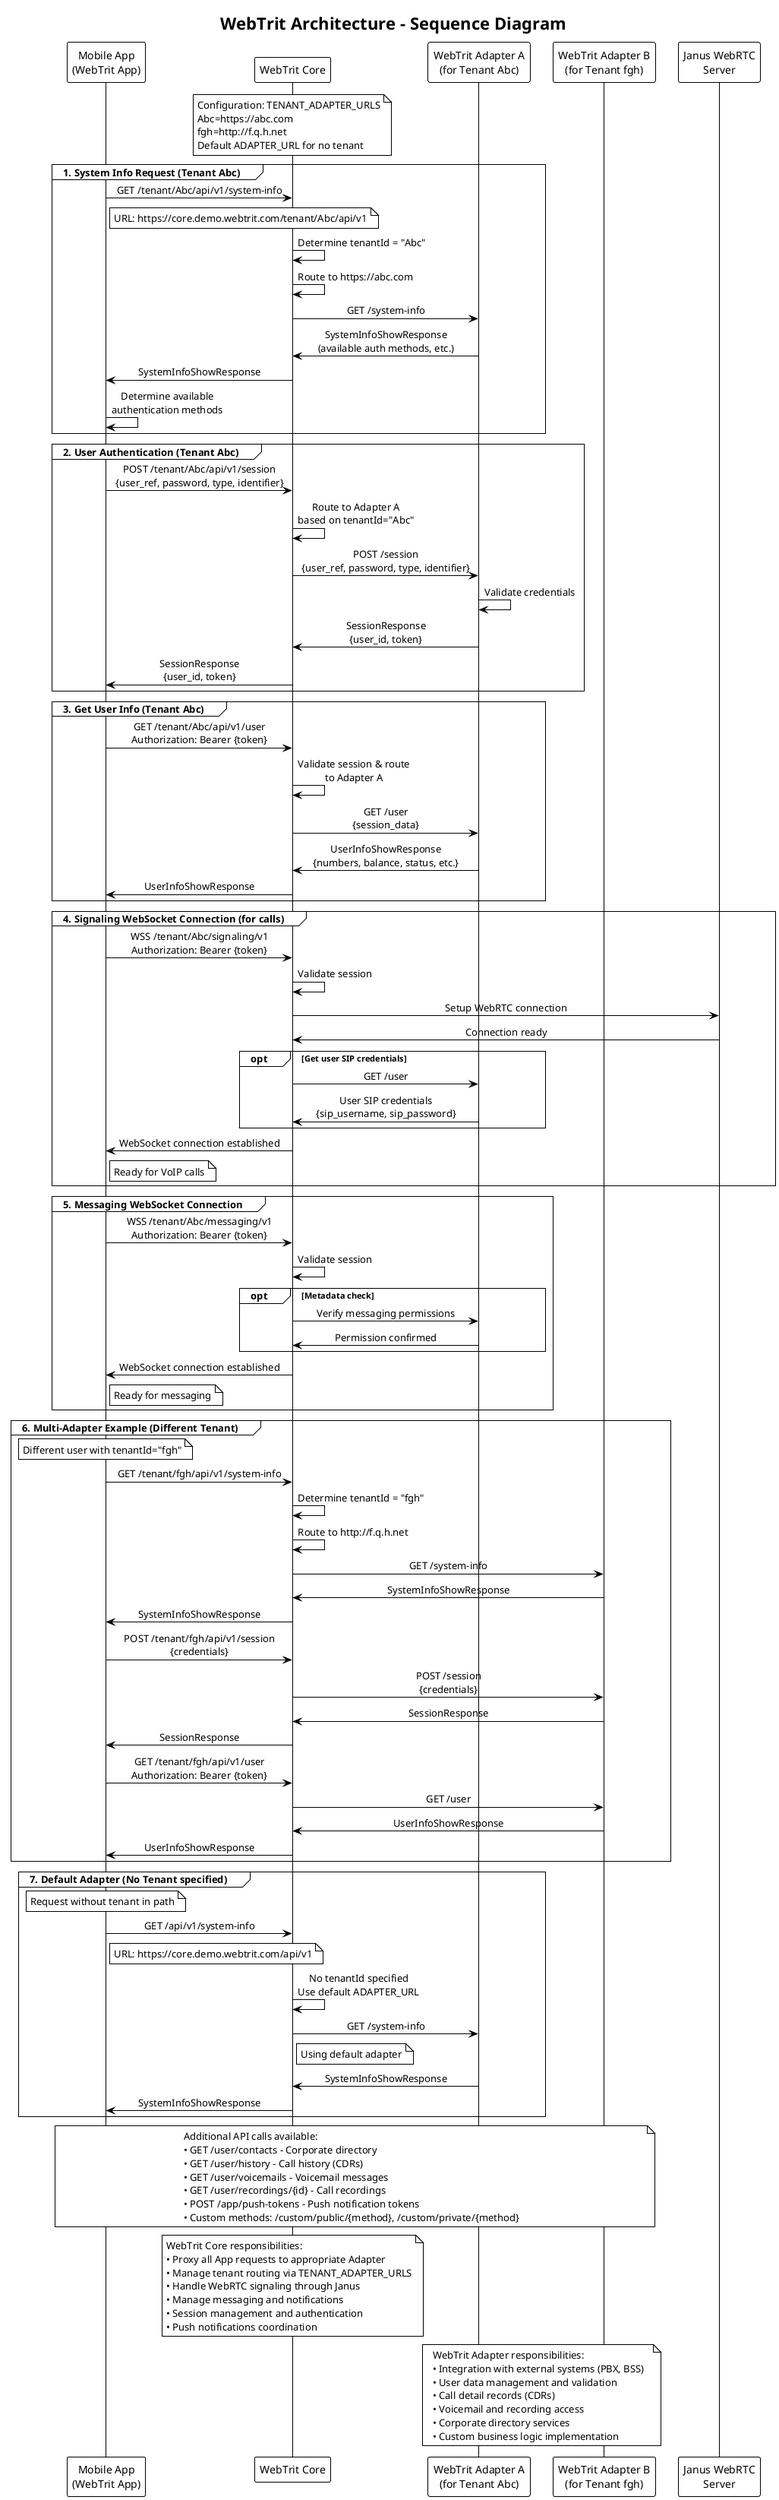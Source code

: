 @startuml WebTrit_Architecture_Sequence
!theme plain
skinparam backgroundColor white
skinparam handwritten false
skinparam sequenceMessageAlign center

title WebTrit Architecture - Sequence Diagram

participant "Mobile App\n(WebTrit App)" as App
participant "WebTrit Core" as Core  
participant "WebTrit Adapter A\n(for Tenant Abc)" as AdapterA
participant "WebTrit Adapter B\n(for Tenant fgh)" as AdapterB
participant "Janus WebRTC\nServer" as Janus

note over Core
Configuration: TENANT_ADAPTER_URLS
Abc=https://abc.com
fgh=http://f.q.h.net
Default ADAPTER_URL for no tenant
end note

group 1. System Info Request (Tenant Abc)
    App -> Core: GET /tenant/Abc/api/v1/system-info
    note right of App: URL: https://core.demo.webtrit.com/tenant/Abc/api/v1
    
    Core -> Core: Determine tenantId = "Abc"
    Core -> Core: Route to https://abc.com
    
    Core -> AdapterA: GET /system-info
    AdapterA -> Core: SystemInfoShowResponse\n(available auth methods, etc.)
    Core -> App: SystemInfoShowResponse
    
    App -> App: Determine available\nauthentication methods
end

group 2. User Authentication (Tenant Abc)
    App -> Core: POST /tenant/Abc/api/v1/session\n{user_ref, password, type, identifier}
    
    Core -> Core: Route to Adapter A\nbased on tenantId="Abc"
    
    Core -> AdapterA: POST /session\n{user_ref, password, type, identifier}
    AdapterA -> AdapterA: Validate credentials
    AdapterA -> Core: SessionResponse\n{user_id, token}
    Core -> App: SessionResponse\n{user_id, token}
end

group 3. Get User Info (Tenant Abc)
    App -> Core: GET /tenant/Abc/api/v1/user\nAuthorization: Bearer {token}
    
    Core -> Core: Validate session & route\nto Adapter A
    
    Core -> AdapterA: GET /user\n{session_data}
    AdapterA -> Core: UserInfoShowResponse\n{numbers, balance, status, etc.}
    Core -> App: UserInfoShowResponse
end

group 4. Signaling WebSocket Connection (for calls)
    App -> Core: WSS /tenant/Abc/signaling/v1\nAuthorization: Bearer {token}
    
    Core -> Core: Validate session
    Core -> Janus: Setup WebRTC connection
    Janus -> Core: Connection ready
    
    opt Get user SIP credentials
        Core -> AdapterA: GET /user
        AdapterA -> Core: User SIP credentials\n{sip_username, sip_password}
    end
    
    Core -> App: WebSocket connection established
    note right of App: Ready for VoIP calls
end

group 5. Messaging WebSocket Connection
    App -> Core: WSS /tenant/Abc/messaging/v1\nAuthorization: Bearer {token}
    
    Core -> Core: Validate session
    
    opt Metadata check
        Core -> AdapterA: Verify messaging permissions
        AdapterA -> Core: Permission confirmed
    end
    
    Core -> App: WebSocket connection established
    note right of App: Ready for messaging
end

group 6. Multi-Adapter Example (Different Tenant)
    note over App: Different user with tenantId="fgh"
    
    App -> Core: GET /tenant/fgh/api/v1/system-info
    
    Core -> Core: Determine tenantId = "fgh"
    Core -> Core: Route to http://f.q.h.net
    
    Core -> AdapterB: GET /system-info
    AdapterB -> Core: SystemInfoShowResponse
    Core -> App: SystemInfoShowResponse
    
    App -> Core: POST /tenant/fgh/api/v1/session\n{credentials}
    Core -> AdapterB: POST /session\n{credentials}
    AdapterB -> Core: SessionResponse
    Core -> App: SessionResponse
    
    App -> Core: GET /tenant/fgh/api/v1/user\nAuthorization: Bearer {token}
    Core -> AdapterB: GET /user
    AdapterB -> Core: UserInfoShowResponse
    Core -> App: UserInfoShowResponse
end

group 7. Default Adapter (No Tenant specified)
    note over App: Request without tenant in path
    
    App -> Core: GET /api/v1/system-info
    note right of App: URL: https://core.demo.webtrit.com/api/v1
    
    Core -> Core: No tenantId specified\nUse default ADAPTER_URL
    
    Core -> AdapterA: GET /system-info
    note right of Core: Using default adapter
    AdapterA -> Core: SystemInfoShowResponse
    Core -> App: SystemInfoShowResponse
end

note over App, AdapterB
Additional API calls available:
• GET /user/contacts - Corporate directory
• GET /user/history - Call history (CDRs) 
• GET /user/voicemails - Voicemail messages
• GET /user/recordings/{id} - Call recordings
• POST /app/push-tokens - Push notification tokens
• Custom methods: /custom/public/{method}, /custom/private/{method}
end note

note over Core
WebTrit Core responsibilities:
• Proxy all App requests to appropriate Adapter
• Manage tenant routing via TENANT_ADAPTER_URLS
• Handle WebRTC signaling through Janus
• Manage messaging and notifications
• Session management and authentication
• Push notifications coordination
end note

note over AdapterA, AdapterB
WebTrit Adapter responsibilities:
• Integration with external systems (PBX, BSS)
• User data management and validation
• Call detail records (CDRs)
• Voicemail and recording access
• Corporate directory services
• Custom business logic implementation
end note

@enduml